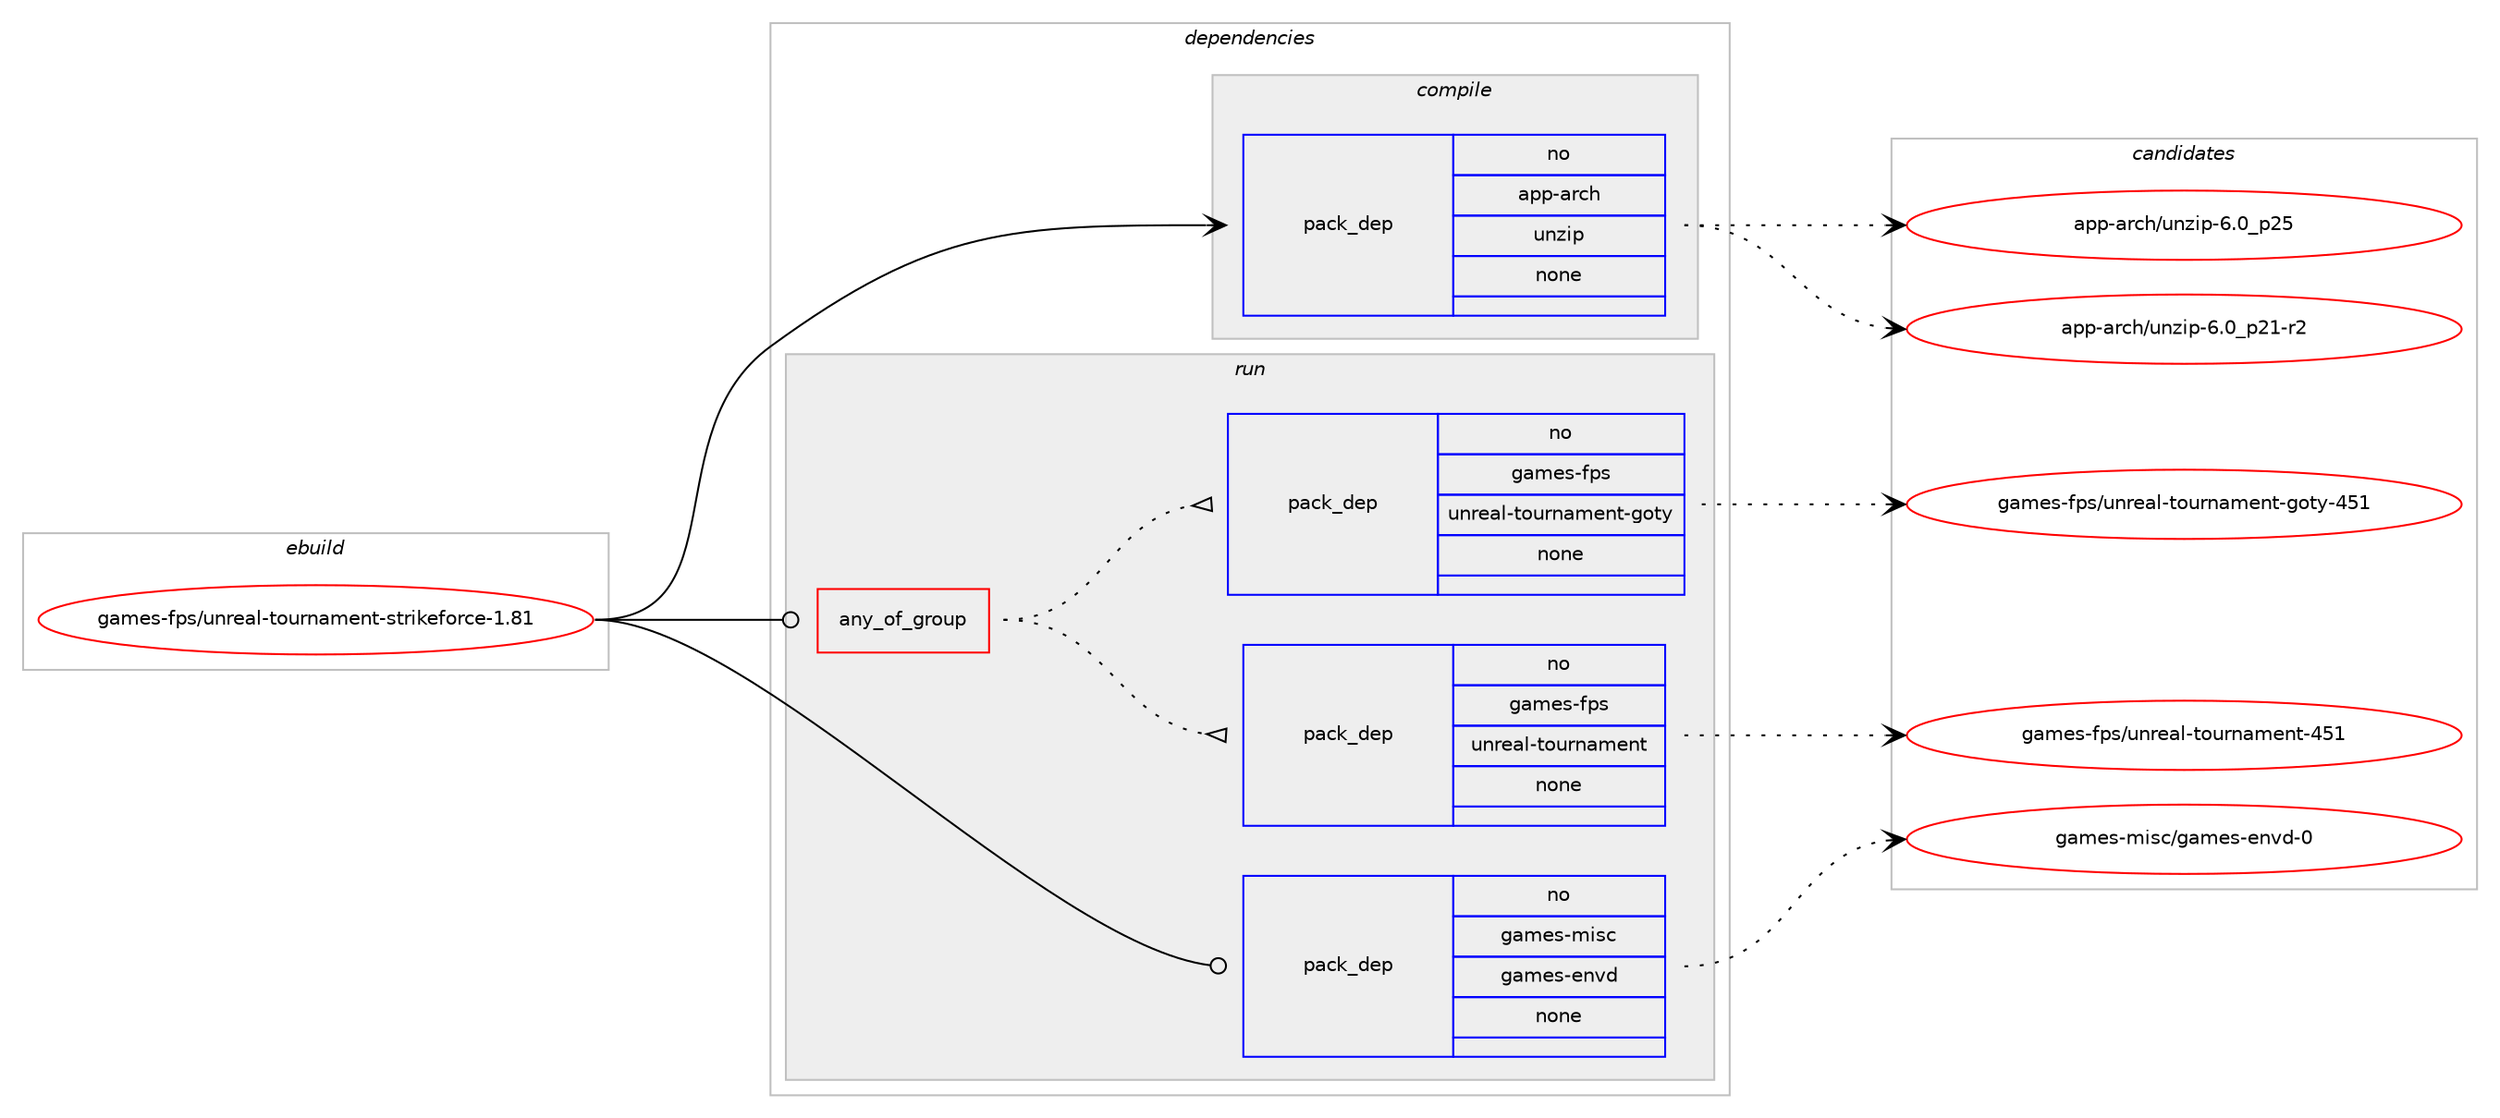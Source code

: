 digraph prolog {

# *************
# Graph options
# *************

newrank=true;
concentrate=true;
compound=true;
graph [rankdir=LR,fontname=Helvetica,fontsize=10,ranksep=1.5];#, ranksep=2.5, nodesep=0.2];
edge  [arrowhead=vee];
node  [fontname=Helvetica,fontsize=10];

# **********
# The ebuild
# **********

subgraph cluster_leftcol {
color=gray;
rank=same;
label=<<i>ebuild</i>>;
id [label="games-fps/unreal-tournament-strikeforce-1.81", color=red, width=4, href="../games-fps/unreal-tournament-strikeforce-1.81.svg"];
}

# ****************
# The dependencies
# ****************

subgraph cluster_midcol {
color=gray;
label=<<i>dependencies</i>>;
subgraph cluster_compile {
fillcolor="#eeeeee";
style=filled;
label=<<i>compile</i>>;
subgraph pack543228 {
dependency740576 [label=<<TABLE BORDER="0" CELLBORDER="1" CELLSPACING="0" CELLPADDING="4" WIDTH="220"><TR><TD ROWSPAN="6" CELLPADDING="30">pack_dep</TD></TR><TR><TD WIDTH="110">no</TD></TR><TR><TD>app-arch</TD></TR><TR><TD>unzip</TD></TR><TR><TD>none</TD></TR><TR><TD></TD></TR></TABLE>>, shape=none, color=blue];
}
id:e -> dependency740576:w [weight=20,style="solid",arrowhead="vee"];
}
subgraph cluster_compileandrun {
fillcolor="#eeeeee";
style=filled;
label=<<i>compile and run</i>>;
}
subgraph cluster_run {
fillcolor="#eeeeee";
style=filled;
label=<<i>run</i>>;
subgraph any12082 {
dependency740577 [label=<<TABLE BORDER="0" CELLBORDER="1" CELLSPACING="0" CELLPADDING="4"><TR><TD CELLPADDING="10">any_of_group</TD></TR></TABLE>>, shape=none, color=red];subgraph pack543229 {
dependency740578 [label=<<TABLE BORDER="0" CELLBORDER="1" CELLSPACING="0" CELLPADDING="4" WIDTH="220"><TR><TD ROWSPAN="6" CELLPADDING="30">pack_dep</TD></TR><TR><TD WIDTH="110">no</TD></TR><TR><TD>games-fps</TD></TR><TR><TD>unreal-tournament</TD></TR><TR><TD>none</TD></TR><TR><TD></TD></TR></TABLE>>, shape=none, color=blue];
}
dependency740577:e -> dependency740578:w [weight=20,style="dotted",arrowhead="oinv"];
subgraph pack543230 {
dependency740579 [label=<<TABLE BORDER="0" CELLBORDER="1" CELLSPACING="0" CELLPADDING="4" WIDTH="220"><TR><TD ROWSPAN="6" CELLPADDING="30">pack_dep</TD></TR><TR><TD WIDTH="110">no</TD></TR><TR><TD>games-fps</TD></TR><TR><TD>unreal-tournament-goty</TD></TR><TR><TD>none</TD></TR><TR><TD></TD></TR></TABLE>>, shape=none, color=blue];
}
dependency740577:e -> dependency740579:w [weight=20,style="dotted",arrowhead="oinv"];
}
id:e -> dependency740577:w [weight=20,style="solid",arrowhead="odot"];
subgraph pack543231 {
dependency740580 [label=<<TABLE BORDER="0" CELLBORDER="1" CELLSPACING="0" CELLPADDING="4" WIDTH="220"><TR><TD ROWSPAN="6" CELLPADDING="30">pack_dep</TD></TR><TR><TD WIDTH="110">no</TD></TR><TR><TD>games-misc</TD></TR><TR><TD>games-envd</TD></TR><TR><TD>none</TD></TR><TR><TD></TD></TR></TABLE>>, shape=none, color=blue];
}
id:e -> dependency740580:w [weight=20,style="solid",arrowhead="odot"];
}
}

# **************
# The candidates
# **************

subgraph cluster_choices {
rank=same;
color=gray;
label=<<i>candidates</i>>;

subgraph choice543228 {
color=black;
nodesep=1;
choice9711211245971149910447117110122105112455446489511250494511450 [label="app-arch/unzip-6.0_p21-r2", color=red, width=4,href="../app-arch/unzip-6.0_p21-r2.svg"];
choice971121124597114991044711711012210511245544648951125053 [label="app-arch/unzip-6.0_p25", color=red, width=4,href="../app-arch/unzip-6.0_p25.svg"];
dependency740576:e -> choice9711211245971149910447117110122105112455446489511250494511450:w [style=dotted,weight="100"];
dependency740576:e -> choice971121124597114991044711711012210511245544648951125053:w [style=dotted,weight="100"];
}
subgraph choice543229 {
color=black;
nodesep=1;
choice10397109101115451021121154711711011410197108451161111171141109710910111011645525349 [label="games-fps/unreal-tournament-451", color=red, width=4,href="../games-fps/unreal-tournament-451.svg"];
dependency740578:e -> choice10397109101115451021121154711711011410197108451161111171141109710910111011645525349:w [style=dotted,weight="100"];
}
subgraph choice543230 {
color=black;
nodesep=1;
choice1039710910111545102112115471171101141019710845116111117114110971091011101164510311111612145525349 [label="games-fps/unreal-tournament-goty-451", color=red, width=4,href="../games-fps/unreal-tournament-goty-451.svg"];
dependency740579:e -> choice1039710910111545102112115471171101141019710845116111117114110971091011101164510311111612145525349:w [style=dotted,weight="100"];
}
subgraph choice543231 {
color=black;
nodesep=1;
choice1039710910111545109105115994710397109101115451011101181004548 [label="games-misc/games-envd-0", color=red, width=4,href="../games-misc/games-envd-0.svg"];
dependency740580:e -> choice1039710910111545109105115994710397109101115451011101181004548:w [style=dotted,weight="100"];
}
}

}
